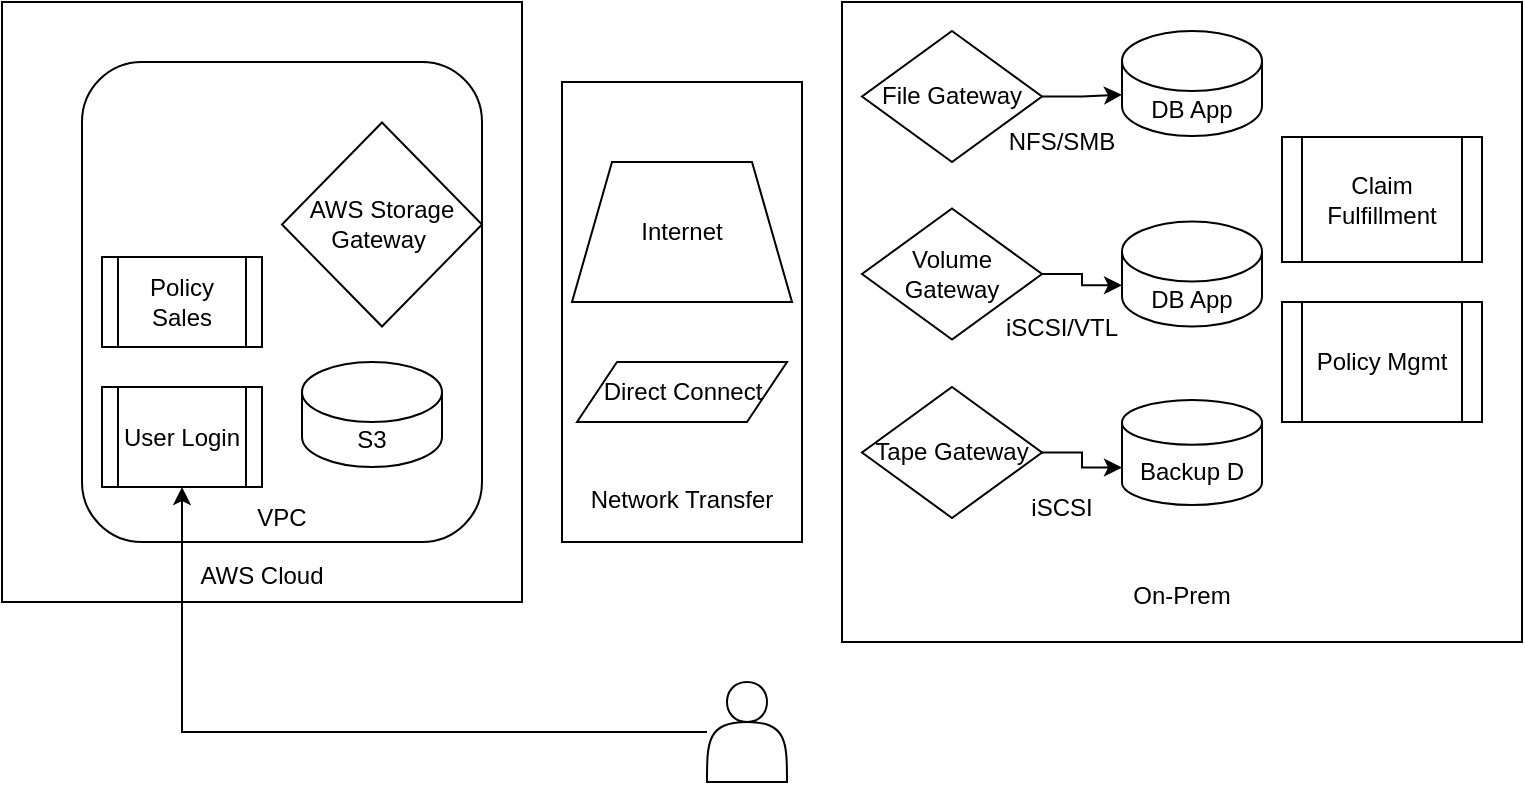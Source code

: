 <mxfile version="15.9.4" type="github">
  <diagram id="ZEfPuLLMJMWpmsokMUxt" name="Page-1">
    <mxGraphModel dx="1038" dy="547" grid="1" gridSize="10" guides="1" tooltips="1" connect="1" arrows="1" fold="1" page="1" pageScale="1" pageWidth="850" pageHeight="1100" math="0" shadow="0">
      <root>
        <mxCell id="0" />
        <mxCell id="1" parent="0" />
        <mxCell id="B-M5C0hGjFtWOs6rULiK-1" value="&lt;br&gt;&lt;br&gt;&lt;br&gt;&lt;br&gt;&lt;br&gt;&lt;br&gt;&lt;br&gt;&lt;br&gt;&lt;br&gt;&lt;br&gt;&lt;br&gt;&lt;br&gt;&lt;br&gt;&lt;br&gt;&lt;br&gt;&lt;br&gt;&lt;br&gt;&lt;br&gt;&lt;br&gt;AWS Cloud" style="rounded=0;whiteSpace=wrap;html=1;" vertex="1" parent="1">
          <mxGeometry x="80" y="120" width="260" height="300" as="geometry" />
        </mxCell>
        <mxCell id="B-M5C0hGjFtWOs6rULiK-8" value="&lt;br&gt;&lt;br&gt;&lt;br&gt;&lt;br&gt;&lt;br&gt;&lt;br&gt;&lt;br&gt;&lt;br&gt;&lt;br&gt;&lt;br&gt;&lt;br&gt;&lt;br&gt;&lt;br&gt;&lt;br&gt;&lt;br&gt;VPC" style="rounded=1;whiteSpace=wrap;html=1;" vertex="1" parent="1">
          <mxGeometry x="120" y="150" width="200" height="240" as="geometry" />
        </mxCell>
        <mxCell id="B-M5C0hGjFtWOs6rULiK-2" value="&lt;br&gt;&lt;br&gt;&lt;br&gt;&lt;br&gt;&lt;br&gt;&lt;br&gt;&lt;br&gt;&lt;br&gt;&lt;br&gt;&lt;br&gt;&lt;br&gt;&lt;br&gt;&lt;br&gt;&lt;br&gt;&lt;br&gt;&lt;br&gt;&lt;br&gt;&lt;br&gt;&lt;br&gt;On-Prem" style="rounded=0;whiteSpace=wrap;html=1;" vertex="1" parent="1">
          <mxGeometry x="500" y="120" width="340" height="320" as="geometry" />
        </mxCell>
        <mxCell id="B-M5C0hGjFtWOs6rULiK-3" value="Policy Mgmt" style="shape=process;whiteSpace=wrap;html=1;backgroundOutline=1;" vertex="1" parent="1">
          <mxGeometry x="720" y="270" width="100" height="60" as="geometry" />
        </mxCell>
        <mxCell id="B-M5C0hGjFtWOs6rULiK-4" value="Claim Fulfillment" style="shape=process;whiteSpace=wrap;html=1;backgroundOutline=1;" vertex="1" parent="1">
          <mxGeometry x="720" y="187.5" width="100" height="62.5" as="geometry" />
        </mxCell>
        <mxCell id="B-M5C0hGjFtWOs6rULiK-5" value="Policy Sales" style="shape=process;whiteSpace=wrap;html=1;backgroundOutline=1;" vertex="1" parent="1">
          <mxGeometry x="130" y="247.5" width="80" height="45" as="geometry" />
        </mxCell>
        <mxCell id="B-M5C0hGjFtWOs6rULiK-6" value="User Login" style="shape=process;whiteSpace=wrap;html=1;backgroundOutline=1;" vertex="1" parent="1">
          <mxGeometry x="130" y="312.5" width="80" height="50" as="geometry" />
        </mxCell>
        <mxCell id="B-M5C0hGjFtWOs6rULiK-20" style="edgeStyle=orthogonalEdgeStyle;rounded=0;orthogonalLoop=1;jettySize=auto;html=1;entryX=0.5;entryY=1;entryDx=0;entryDy=0;" edge="1" parent="1" source="B-M5C0hGjFtWOs6rULiK-7" target="B-M5C0hGjFtWOs6rULiK-6">
          <mxGeometry relative="1" as="geometry">
            <mxPoint x="190" y="340" as="targetPoint" />
          </mxGeometry>
        </mxCell>
        <mxCell id="B-M5C0hGjFtWOs6rULiK-7" value="" style="shape=actor;whiteSpace=wrap;html=1;" vertex="1" parent="1">
          <mxGeometry x="432.5" y="460" width="40" height="50" as="geometry" />
        </mxCell>
        <mxCell id="B-M5C0hGjFtWOs6rULiK-17" value="S3" style="shape=cylinder3;whiteSpace=wrap;html=1;boundedLbl=1;backgroundOutline=1;size=15;" vertex="1" parent="1">
          <mxGeometry x="230" y="300" width="70" height="52.5" as="geometry" />
        </mxCell>
        <mxCell id="B-M5C0hGjFtWOs6rULiK-30" value="&lt;br&gt;&lt;br&gt;&lt;br&gt;&lt;br&gt;&lt;br&gt;&lt;br&gt;&lt;br&gt;&lt;br&gt;&lt;br&gt;&lt;br&gt;&lt;br&gt;&lt;br&gt;&lt;br&gt;Network Transfer" style="rounded=0;whiteSpace=wrap;html=1;" vertex="1" parent="1">
          <mxGeometry x="360" y="160" width="120" height="230" as="geometry" />
        </mxCell>
        <mxCell id="B-M5C0hGjFtWOs6rULiK-33" value="Direct Connect" style="shape=parallelogram;perimeter=parallelogramPerimeter;whiteSpace=wrap;html=1;fixedSize=1;" vertex="1" parent="1">
          <mxGeometry x="367.5" y="300" width="105" height="30" as="geometry" />
        </mxCell>
        <mxCell id="B-M5C0hGjFtWOs6rULiK-34" value="Internet" style="shape=trapezoid;perimeter=trapezoidPerimeter;whiteSpace=wrap;html=1;fixedSize=1;" vertex="1" parent="1">
          <mxGeometry x="365" y="200" width="110" height="70" as="geometry" />
        </mxCell>
        <mxCell id="B-M5C0hGjFtWOs6rULiK-39" value="AWS Storage Gateway&amp;nbsp;" style="rhombus;whiteSpace=wrap;html=1;" vertex="1" parent="1">
          <mxGeometry x="220" y="180.25" width="100" height="102" as="geometry" />
        </mxCell>
        <mxCell id="B-M5C0hGjFtWOs6rULiK-47" style="edgeStyle=orthogonalEdgeStyle;rounded=0;orthogonalLoop=1;jettySize=auto;html=1;entryX=0;entryY=0;entryDx=0;entryDy=31.875;entryPerimeter=0;" edge="1" parent="1" source="B-M5C0hGjFtWOs6rULiK-40" target="B-M5C0hGjFtWOs6rULiK-42">
          <mxGeometry relative="1" as="geometry" />
        </mxCell>
        <mxCell id="B-M5C0hGjFtWOs6rULiK-40" value="File Gateway" style="rhombus;whiteSpace=wrap;html=1;" vertex="1" parent="1">
          <mxGeometry x="510" y="134.5" width="90" height="65.5" as="geometry" />
        </mxCell>
        <mxCell id="B-M5C0hGjFtWOs6rULiK-50" style="edgeStyle=orthogonalEdgeStyle;rounded=0;orthogonalLoop=1;jettySize=auto;html=1;entryX=0;entryY=0;entryDx=0;entryDy=31.875;entryPerimeter=0;" edge="1" parent="1" source="B-M5C0hGjFtWOs6rULiK-41" target="B-M5C0hGjFtWOs6rULiK-43">
          <mxGeometry relative="1" as="geometry" />
        </mxCell>
        <mxCell id="B-M5C0hGjFtWOs6rULiK-41" value="Volume Gateway" style="rhombus;whiteSpace=wrap;html=1;" vertex="1" parent="1">
          <mxGeometry x="510" y="223.25" width="90" height="65.5" as="geometry" />
        </mxCell>
        <mxCell id="B-M5C0hGjFtWOs6rULiK-42" value="DB App" style="shape=cylinder3;whiteSpace=wrap;html=1;boundedLbl=1;backgroundOutline=1;size=15;" vertex="1" parent="1">
          <mxGeometry x="640" y="134.5" width="70" height="52.5" as="geometry" />
        </mxCell>
        <mxCell id="B-M5C0hGjFtWOs6rULiK-43" value="DB App" style="shape=cylinder3;whiteSpace=wrap;html=1;boundedLbl=1;backgroundOutline=1;size=15;" vertex="1" parent="1">
          <mxGeometry x="640" y="229.75" width="70" height="52.5" as="geometry" />
        </mxCell>
        <mxCell id="B-M5C0hGjFtWOs6rULiK-44" value="Backup D" style="shape=cylinder3;whiteSpace=wrap;html=1;boundedLbl=1;backgroundOutline=1;size=11.2;" vertex="1" parent="1">
          <mxGeometry x="640" y="319" width="70" height="52.5" as="geometry" />
        </mxCell>
        <mxCell id="B-M5C0hGjFtWOs6rULiK-46" style="edgeStyle=orthogonalEdgeStyle;rounded=0;orthogonalLoop=1;jettySize=auto;html=1;entryX=0;entryY=0;entryDx=0;entryDy=33.775;entryPerimeter=0;" edge="1" parent="1" source="B-M5C0hGjFtWOs6rULiK-45" target="B-M5C0hGjFtWOs6rULiK-44">
          <mxGeometry relative="1" as="geometry" />
        </mxCell>
        <mxCell id="B-M5C0hGjFtWOs6rULiK-45" value="Tape Gateway" style="rhombus;whiteSpace=wrap;html=1;" vertex="1" parent="1">
          <mxGeometry x="510" y="312.5" width="90" height="65.5" as="geometry" />
        </mxCell>
        <UserObject label="NFS/SMB" placeholders="1" id="B-M5C0hGjFtWOs6rULiK-49">
          <mxCell style="text;html=1;strokeColor=none;fillColor=none;align=center;verticalAlign=middle;whiteSpace=wrap;overflow=hidden;" vertex="1" parent="1">
            <mxGeometry x="560" y="180" width="100" height="20" as="geometry" />
          </mxCell>
        </UserObject>
        <UserObject label="iSCSI/VTL" placeholders="1" id="B-M5C0hGjFtWOs6rULiK-51">
          <mxCell style="text;html=1;strokeColor=none;fillColor=none;align=center;verticalAlign=middle;whiteSpace=wrap;overflow=hidden;" vertex="1" parent="1">
            <mxGeometry x="560" y="272.5" width="100" height="20" as="geometry" />
          </mxCell>
        </UserObject>
        <UserObject label="iSCSI" placeholders="1" id="B-M5C0hGjFtWOs6rULiK-52">
          <mxCell style="text;html=1;strokeColor=none;fillColor=none;align=center;verticalAlign=middle;whiteSpace=wrap;overflow=hidden;" vertex="1" parent="1">
            <mxGeometry x="560" y="362.5" width="100" height="20" as="geometry" />
          </mxCell>
        </UserObject>
      </root>
    </mxGraphModel>
  </diagram>
</mxfile>
